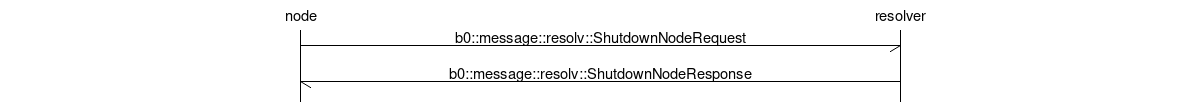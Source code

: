 msc {
    hscale = "2";

    n [ label="node" ], r [ label="resolver" ];

    n->r [ label="b0::message::resolv::ShutdownNodeRequest" ];
    r->n [ label="b0::message::resolv::ShutdownNodeResponse" ];
}
